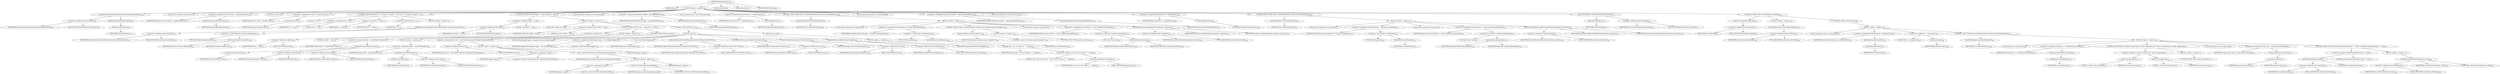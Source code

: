 digraph "initializeProject" {  
"267" [label = <(METHOD,initializeProject)<SUB>208</SUB>> ]
"6" [label = <(PARAM,this)<SUB>208</SUB>> ]
"268" [label = <(BLOCK,&lt;empty&gt;,&lt;empty&gt;)<SUB>208</SUB>> ]
"269" [label = <(setInputHandler,setInputHandler(getProject().getInputHandler()))<SUB>209</SUB>> ]
"270" [label = <(&lt;operator&gt;.fieldAccess,this.newProject)<SUB>209</SUB>> ]
"271" [label = <(IDENTIFIER,this,setInputHandler(getProject().getInputHandler()))<SUB>209</SUB>> ]
"272" [label = <(FIELD_IDENTIFIER,newProject,newProject)<SUB>209</SUB>> ]
"273" [label = <(getInputHandler,getInputHandler())<SUB>209</SUB>> ]
"274" [label = <(getProject,getProject())<SUB>209</SUB>> ]
"5" [label = <(IDENTIFIER,this,getProject())<SUB>209</SUB>> ]
"275" [label = <(LOCAL,Vector listeners: java.util.Vector)> ]
"276" [label = <(&lt;operator&gt;.assignment,Vector listeners = getBuildListeners())<SUB>211</SUB>> ]
"277" [label = <(IDENTIFIER,listeners,Vector listeners = getBuildListeners())<SUB>211</SUB>> ]
"278" [label = <(getBuildListeners,getBuildListeners())<SUB>211</SUB>> ]
"279" [label = <(IDENTIFIER,project,getBuildListeners())<SUB>211</SUB>> ]
"280" [label = <(LOCAL,int count: int)> ]
"281" [label = <(&lt;operator&gt;.assignment,int count = listeners.size())<SUB>212</SUB>> ]
"282" [label = <(IDENTIFIER,count,int count = listeners.size())<SUB>212</SUB>> ]
"283" [label = <(size,listeners.size())<SUB>212</SUB>> ]
"284" [label = <(IDENTIFIER,listeners,listeners.size())<SUB>212</SUB>> ]
"285" [label = <(CONTROL_STRUCTURE,for (int i = 0; Some(i &lt; count); i++),for (int i = 0; Some(i &lt; count); i++))<SUB>213</SUB>> ]
"286" [label = <(LOCAL,int i: int)> ]
"287" [label = <(&lt;operator&gt;.assignment,int i = 0)<SUB>213</SUB>> ]
"288" [label = <(IDENTIFIER,i,int i = 0)<SUB>213</SUB>> ]
"289" [label = <(LITERAL,0,int i = 0)<SUB>213</SUB>> ]
"290" [label = <(&lt;operator&gt;.lessThan,i &lt; count)<SUB>213</SUB>> ]
"291" [label = <(IDENTIFIER,i,i &lt; count)<SUB>213</SUB>> ]
"292" [label = <(IDENTIFIER,count,i &lt; count)<SUB>213</SUB>> ]
"293" [label = <(&lt;operator&gt;.postIncrement,i++)<SUB>213</SUB>> ]
"294" [label = <(IDENTIFIER,i,i++)<SUB>213</SUB>> ]
"295" [label = <(BLOCK,&lt;empty&gt;,&lt;empty&gt;)<SUB>213</SUB>> ]
"296" [label = <(addBuildListener,addBuildListener((BuildListener) listeners.elementAt(i)))<SUB>214</SUB>> ]
"297" [label = <(&lt;operator&gt;.fieldAccess,this.newProject)<SUB>214</SUB>> ]
"298" [label = <(IDENTIFIER,this,addBuildListener((BuildListener) listeners.elementAt(i)))<SUB>214</SUB>> ]
"299" [label = <(FIELD_IDENTIFIER,newProject,newProject)<SUB>214</SUB>> ]
"300" [label = <(&lt;operator&gt;.cast,(BuildListener) listeners.elementAt(i))<SUB>214</SUB>> ]
"301" [label = <(TYPE_REF,BuildListener,BuildListener)<SUB>214</SUB>> ]
"302" [label = <(elementAt,listeners.elementAt(i))<SUB>214</SUB>> ]
"303" [label = <(IDENTIFIER,listeners,listeners.elementAt(i))<SUB>214</SUB>> ]
"304" [label = <(IDENTIFIER,i,listeners.elementAt(i))<SUB>214</SUB>> ]
"305" [label = <(CONTROL_STRUCTURE,if (output != null),if (output != null))<SUB>217</SUB>> ]
"306" [label = <(&lt;operator&gt;.notEquals,output != null)<SUB>217</SUB>> ]
"307" [label = <(&lt;operator&gt;.fieldAccess,this.output)<SUB>217</SUB>> ]
"308" [label = <(IDENTIFIER,this,output != null)<SUB>217</SUB>> ]
"309" [label = <(FIELD_IDENTIFIER,output,output)<SUB>217</SUB>> ]
"310" [label = <(LITERAL,null,output != null)<SUB>217</SUB>> ]
"311" [label = <(BLOCK,&lt;empty&gt;,&lt;empty&gt;)<SUB>217</SUB>> ]
"312" [label = <(LOCAL,File outfile: java.io.File)> ]
"313" [label = <(&lt;operator&gt;.assignment,File outfile = null)<SUB>218</SUB>> ]
"314" [label = <(IDENTIFIER,outfile,File outfile = null)<SUB>218</SUB>> ]
"315" [label = <(LITERAL,null,File outfile = null)<SUB>218</SUB>> ]
"316" [label = <(CONTROL_STRUCTURE,if (dir != null),if (dir != null))<SUB>219</SUB>> ]
"317" [label = <(&lt;operator&gt;.notEquals,dir != null)<SUB>219</SUB>> ]
"318" [label = <(&lt;operator&gt;.fieldAccess,this.dir)<SUB>219</SUB>> ]
"319" [label = <(IDENTIFIER,this,dir != null)<SUB>219</SUB>> ]
"320" [label = <(FIELD_IDENTIFIER,dir,dir)<SUB>219</SUB>> ]
"321" [label = <(LITERAL,null,dir != null)<SUB>219</SUB>> ]
"322" [label = <(BLOCK,&lt;empty&gt;,&lt;empty&gt;)<SUB>219</SUB>> ]
"323" [label = <(&lt;operator&gt;.assignment,outfile = resolveFile(dir, output))<SUB>220</SUB>> ]
"324" [label = <(IDENTIFIER,outfile,outfile = resolveFile(dir, output))<SUB>220</SUB>> ]
"325" [label = <(resolveFile,resolveFile(dir, output))<SUB>220</SUB>> ]
"326" [label = <(newFileUtils,newFileUtils())<SUB>220</SUB>> ]
"327" [label = <(IDENTIFIER,FileUtils,newFileUtils())<SUB>220</SUB>> ]
"328" [label = <(&lt;operator&gt;.fieldAccess,this.dir)<SUB>220</SUB>> ]
"329" [label = <(IDENTIFIER,this,resolveFile(dir, output))<SUB>220</SUB>> ]
"330" [label = <(FIELD_IDENTIFIER,dir,dir)<SUB>220</SUB>> ]
"331" [label = <(&lt;operator&gt;.fieldAccess,this.output)<SUB>220</SUB>> ]
"332" [label = <(IDENTIFIER,this,resolveFile(dir, output))<SUB>220</SUB>> ]
"333" [label = <(FIELD_IDENTIFIER,output,output)<SUB>220</SUB>> ]
"334" [label = <(CONTROL_STRUCTURE,else,else)<SUB>221</SUB>> ]
"335" [label = <(BLOCK,&lt;empty&gt;,&lt;empty&gt;)<SUB>221</SUB>> ]
"336" [label = <(&lt;operator&gt;.assignment,outfile = resolveFile(output))<SUB>222</SUB>> ]
"337" [label = <(IDENTIFIER,outfile,outfile = resolveFile(output))<SUB>222</SUB>> ]
"338" [label = <(resolveFile,resolveFile(output))<SUB>222</SUB>> ]
"339" [label = <(getProject,getProject())<SUB>222</SUB>> ]
"7" [label = <(IDENTIFIER,this,getProject())<SUB>222</SUB>> ]
"340" [label = <(&lt;operator&gt;.fieldAccess,this.output)<SUB>222</SUB>> ]
"341" [label = <(IDENTIFIER,this,resolveFile(output))<SUB>222</SUB>> ]
"342" [label = <(FIELD_IDENTIFIER,output,output)<SUB>222</SUB>> ]
"343" [label = <(CONTROL_STRUCTURE,try,try)<SUB>224</SUB>> ]
"344" [label = <(BLOCK,try,try)<SUB>224</SUB>> ]
"345" [label = <(&lt;operator&gt;.assignment,this.out = new PrintStream(new FileOutputStream(outfile)))<SUB>225</SUB>> ]
"346" [label = <(&lt;operator&gt;.fieldAccess,this.out)<SUB>225</SUB>> ]
"347" [label = <(IDENTIFIER,this,this.out = new PrintStream(new FileOutputStream(outfile)))<SUB>225</SUB>> ]
"348" [label = <(FIELD_IDENTIFIER,out,out)<SUB>225</SUB>> ]
"349" [label = <(BLOCK,&lt;empty&gt;,&lt;empty&gt;)<SUB>225</SUB>> ]
"350" [label = <(&lt;operator&gt;.assignment,&lt;empty&gt;)> ]
"351" [label = <(IDENTIFIER,$obj4,&lt;empty&gt;)> ]
"352" [label = <(&lt;operator&gt;.alloc,new PrintStream(new FileOutputStream(outfile)))<SUB>225</SUB>> ]
"353" [label = <(&lt;init&gt;,new PrintStream(new FileOutputStream(outfile)))<SUB>225</SUB>> ]
"354" [label = <(IDENTIFIER,$obj4,new PrintStream(new FileOutputStream(outfile)))> ]
"355" [label = <(BLOCK,&lt;empty&gt;,&lt;empty&gt;)<SUB>225</SUB>> ]
"356" [label = <(&lt;operator&gt;.assignment,&lt;empty&gt;)> ]
"357" [label = <(IDENTIFIER,$obj3,&lt;empty&gt;)> ]
"358" [label = <(&lt;operator&gt;.alloc,new FileOutputStream(outfile))<SUB>225</SUB>> ]
"359" [label = <(&lt;init&gt;,new FileOutputStream(outfile))<SUB>225</SUB>> ]
"360" [label = <(IDENTIFIER,$obj3,new FileOutputStream(outfile))> ]
"361" [label = <(IDENTIFIER,outfile,new FileOutputStream(outfile))<SUB>225</SUB>> ]
"362" [label = <(IDENTIFIER,$obj3,&lt;empty&gt;)> ]
"363" [label = <(IDENTIFIER,$obj4,&lt;empty&gt;)> ]
"9" [label = <(LOCAL,DefaultLogger logger: org.apache.tools.ant.DefaultLogger)> ]
"364" [label = <(&lt;operator&gt;.assignment,DefaultLogger logger = new DefaultLogger())<SUB>226</SUB>> ]
"365" [label = <(IDENTIFIER,logger,DefaultLogger logger = new DefaultLogger())<SUB>226</SUB>> ]
"366" [label = <(&lt;operator&gt;.alloc,new DefaultLogger())<SUB>226</SUB>> ]
"367" [label = <(&lt;init&gt;,new DefaultLogger())<SUB>226</SUB>> ]
"8" [label = <(IDENTIFIER,logger,new DefaultLogger())<SUB>226</SUB>> ]
"368" [label = <(setMessageOutputLevel,setMessageOutputLevel(Project.MSG_INFO))<SUB>227</SUB>> ]
"369" [label = <(IDENTIFIER,logger,setMessageOutputLevel(Project.MSG_INFO))<SUB>227</SUB>> ]
"370" [label = <(&lt;operator&gt;.fieldAccess,Project.MSG_INFO)<SUB>227</SUB>> ]
"371" [label = <(IDENTIFIER,Project,setMessageOutputLevel(Project.MSG_INFO))<SUB>227</SUB>> ]
"372" [label = <(FIELD_IDENTIFIER,MSG_INFO,MSG_INFO)<SUB>227</SUB>> ]
"373" [label = <(setOutputPrintStream,setOutputPrintStream(out))<SUB>228</SUB>> ]
"374" [label = <(IDENTIFIER,logger,setOutputPrintStream(out))<SUB>228</SUB>> ]
"375" [label = <(&lt;operator&gt;.fieldAccess,this.out)<SUB>228</SUB>> ]
"376" [label = <(IDENTIFIER,this,setOutputPrintStream(out))<SUB>228</SUB>> ]
"377" [label = <(FIELD_IDENTIFIER,out,out)<SUB>228</SUB>> ]
"378" [label = <(setErrorPrintStream,setErrorPrintStream(out))<SUB>229</SUB>> ]
"379" [label = <(IDENTIFIER,logger,setErrorPrintStream(out))<SUB>229</SUB>> ]
"380" [label = <(&lt;operator&gt;.fieldAccess,this.out)<SUB>229</SUB>> ]
"381" [label = <(IDENTIFIER,this,setErrorPrintStream(out))<SUB>229</SUB>> ]
"382" [label = <(FIELD_IDENTIFIER,out,out)<SUB>229</SUB>> ]
"383" [label = <(addBuildListener,addBuildListener(logger))<SUB>230</SUB>> ]
"384" [label = <(&lt;operator&gt;.fieldAccess,this.newProject)<SUB>230</SUB>> ]
"385" [label = <(IDENTIFIER,this,addBuildListener(logger))<SUB>230</SUB>> ]
"386" [label = <(FIELD_IDENTIFIER,newProject,newProject)<SUB>230</SUB>> ]
"387" [label = <(IDENTIFIER,logger,addBuildListener(logger))<SUB>230</SUB>> ]
"388" [label = <(BLOCK,catch,catch)> ]
"389" [label = <(BLOCK,&lt;empty&gt;,&lt;empty&gt;)<SUB>231</SUB>> ]
"390" [label = <(log,log(&quot;Ant: Can't set output to &quot; + output))<SUB>232</SUB>> ]
"10" [label = <(IDENTIFIER,this,log(&quot;Ant: Can't set output to &quot; + output))<SUB>232</SUB>> ]
"391" [label = <(&lt;operator&gt;.addition,&quot;Ant: Can't set output to &quot; + output)<SUB>232</SUB>> ]
"392" [label = <(LITERAL,&quot;Ant: Can't set output to &quot;,&quot;Ant: Can't set output to &quot; + output)<SUB>232</SUB>> ]
"393" [label = <(&lt;operator&gt;.fieldAccess,this.output)<SUB>232</SUB>> ]
"394" [label = <(IDENTIFIER,this,&quot;Ant: Can't set output to &quot; + output)<SUB>232</SUB>> ]
"395" [label = <(FIELD_IDENTIFIER,output,output)<SUB>232</SUB>> ]
"396" [label = <(LOCAL,Hashtable taskdefs: java.util.Hashtable)> ]
"397" [label = <(&lt;operator&gt;.assignment,Hashtable taskdefs = getTaskDefinitions())<SUB>236</SUB>> ]
"398" [label = <(IDENTIFIER,taskdefs,Hashtable taskdefs = getTaskDefinitions())<SUB>236</SUB>> ]
"399" [label = <(getTaskDefinitions,getTaskDefinitions())<SUB>236</SUB>> ]
"400" [label = <(IDENTIFIER,project,getTaskDefinitions())<SUB>236</SUB>> ]
"401" [label = <(LOCAL,Enumeration et: java.util.Enumeration)> ]
"402" [label = <(&lt;operator&gt;.assignment,Enumeration et = taskdefs.keys())<SUB>237</SUB>> ]
"403" [label = <(IDENTIFIER,et,Enumeration et = taskdefs.keys())<SUB>237</SUB>> ]
"404" [label = <(keys,taskdefs.keys())<SUB>237</SUB>> ]
"405" [label = <(IDENTIFIER,taskdefs,taskdefs.keys())<SUB>237</SUB>> ]
"406" [label = <(CONTROL_STRUCTURE,while (et.hasMoreElements()),while (et.hasMoreElements()))<SUB>238</SUB>> ]
"407" [label = <(hasMoreElements,et.hasMoreElements())<SUB>238</SUB>> ]
"408" [label = <(IDENTIFIER,et,et.hasMoreElements())<SUB>238</SUB>> ]
"409" [label = <(BLOCK,&lt;empty&gt;,&lt;empty&gt;)<SUB>238</SUB>> ]
"410" [label = <(LOCAL,String taskName: java.lang.String)> ]
"411" [label = <(&lt;operator&gt;.assignment,String taskName = (String) et.nextElement())<SUB>239</SUB>> ]
"412" [label = <(IDENTIFIER,taskName,String taskName = (String) et.nextElement())<SUB>239</SUB>> ]
"413" [label = <(&lt;operator&gt;.cast,(String) et.nextElement())<SUB>239</SUB>> ]
"414" [label = <(TYPE_REF,String,String)<SUB>239</SUB>> ]
"415" [label = <(nextElement,et.nextElement())<SUB>239</SUB>> ]
"416" [label = <(IDENTIFIER,et,et.nextElement())<SUB>239</SUB>> ]
"417" [label = <(CONTROL_STRUCTURE,if (taskName.equals(&quot;property&quot;)),if (taskName.equals(&quot;property&quot;)))<SUB>240</SUB>> ]
"418" [label = <(equals,taskName.equals(&quot;property&quot;))<SUB>240</SUB>> ]
"419" [label = <(IDENTIFIER,taskName,taskName.equals(&quot;property&quot;))<SUB>240</SUB>> ]
"420" [label = <(LITERAL,&quot;property&quot;,taskName.equals(&quot;property&quot;))<SUB>240</SUB>> ]
"421" [label = <(BLOCK,&lt;empty&gt;,&lt;empty&gt;)<SUB>240</SUB>> ]
"422" [label = <(CONTROL_STRUCTURE,continue;,continue;)<SUB>242</SUB>> ]
"423" [label = <(LOCAL,Class taskClass: java.lang.Class)> ]
"424" [label = <(&lt;operator&gt;.assignment,Class taskClass = (Class) taskdefs.get(taskName))<SUB>244</SUB>> ]
"425" [label = <(IDENTIFIER,taskClass,Class taskClass = (Class) taskdefs.get(taskName))<SUB>244</SUB>> ]
"426" [label = <(&lt;operator&gt;.cast,(Class) taskdefs.get(taskName))<SUB>244</SUB>> ]
"427" [label = <(TYPE_REF,Class,Class)<SUB>244</SUB>> ]
"428" [label = <(get,taskdefs.get(taskName))<SUB>244</SUB>> ]
"429" [label = <(IDENTIFIER,taskdefs,taskdefs.get(taskName))<SUB>244</SUB>> ]
"430" [label = <(IDENTIFIER,taskName,taskdefs.get(taskName))<SUB>244</SUB>> ]
"431" [label = <(addTaskDefinition,addTaskDefinition(taskName, taskClass))<SUB>245</SUB>> ]
"432" [label = <(&lt;operator&gt;.fieldAccess,this.newProject)<SUB>245</SUB>> ]
"433" [label = <(IDENTIFIER,this,addTaskDefinition(taskName, taskClass))<SUB>245</SUB>> ]
"434" [label = <(FIELD_IDENTIFIER,newProject,newProject)<SUB>245</SUB>> ]
"435" [label = <(IDENTIFIER,taskName,addTaskDefinition(taskName, taskClass))<SUB>245</SUB>> ]
"436" [label = <(IDENTIFIER,taskClass,addTaskDefinition(taskName, taskClass))<SUB>245</SUB>> ]
"437" [label = <(LOCAL,Hashtable typedefs: java.util.Hashtable)> ]
"438" [label = <(&lt;operator&gt;.assignment,Hashtable typedefs = getDataTypeDefinitions())<SUB>248</SUB>> ]
"439" [label = <(IDENTIFIER,typedefs,Hashtable typedefs = getDataTypeDefinitions())<SUB>248</SUB>> ]
"440" [label = <(getDataTypeDefinitions,getDataTypeDefinitions())<SUB>248</SUB>> ]
"441" [label = <(IDENTIFIER,project,getDataTypeDefinitions())<SUB>248</SUB>> ]
"442" [label = <(LOCAL,Enumeration e: java.util.Enumeration)> ]
"443" [label = <(&lt;operator&gt;.assignment,Enumeration e = typedefs.keys())<SUB>249</SUB>> ]
"444" [label = <(IDENTIFIER,e,Enumeration e = typedefs.keys())<SUB>249</SUB>> ]
"445" [label = <(keys,typedefs.keys())<SUB>249</SUB>> ]
"446" [label = <(IDENTIFIER,typedefs,typedefs.keys())<SUB>249</SUB>> ]
"447" [label = <(CONTROL_STRUCTURE,while (e.hasMoreElements()),while (e.hasMoreElements()))<SUB>250</SUB>> ]
"448" [label = <(hasMoreElements,e.hasMoreElements())<SUB>250</SUB>> ]
"449" [label = <(IDENTIFIER,e,e.hasMoreElements())<SUB>250</SUB>> ]
"450" [label = <(BLOCK,&lt;empty&gt;,&lt;empty&gt;)<SUB>250</SUB>> ]
"451" [label = <(LOCAL,String typeName: java.lang.String)> ]
"452" [label = <(&lt;operator&gt;.assignment,String typeName = (String) e.nextElement())<SUB>251</SUB>> ]
"453" [label = <(IDENTIFIER,typeName,String typeName = (String) e.nextElement())<SUB>251</SUB>> ]
"454" [label = <(&lt;operator&gt;.cast,(String) e.nextElement())<SUB>251</SUB>> ]
"455" [label = <(TYPE_REF,String,String)<SUB>251</SUB>> ]
"456" [label = <(nextElement,e.nextElement())<SUB>251</SUB>> ]
"457" [label = <(IDENTIFIER,e,e.nextElement())<SUB>251</SUB>> ]
"458" [label = <(LOCAL,Class typeClass: java.lang.Class)> ]
"459" [label = <(&lt;operator&gt;.assignment,Class typeClass = (Class) typedefs.get(typeName))<SUB>252</SUB>> ]
"460" [label = <(IDENTIFIER,typeClass,Class typeClass = (Class) typedefs.get(typeName))<SUB>252</SUB>> ]
"461" [label = <(&lt;operator&gt;.cast,(Class) typedefs.get(typeName))<SUB>252</SUB>> ]
"462" [label = <(TYPE_REF,Class,Class)<SUB>252</SUB>> ]
"463" [label = <(get,typedefs.get(typeName))<SUB>252</SUB>> ]
"464" [label = <(IDENTIFIER,typedefs,typedefs.get(typeName))<SUB>252</SUB>> ]
"465" [label = <(IDENTIFIER,typeName,typedefs.get(typeName))<SUB>252</SUB>> ]
"466" [label = <(addDataTypeDefinition,addDataTypeDefinition(typeName, typeClass))<SUB>253</SUB>> ]
"467" [label = <(&lt;operator&gt;.fieldAccess,this.newProject)<SUB>253</SUB>> ]
"468" [label = <(IDENTIFIER,this,addDataTypeDefinition(typeName, typeClass))<SUB>253</SUB>> ]
"469" [label = <(FIELD_IDENTIFIER,newProject,newProject)<SUB>253</SUB>> ]
"470" [label = <(IDENTIFIER,typeName,addDataTypeDefinition(typeName, typeClass))<SUB>253</SUB>> ]
"471" [label = <(IDENTIFIER,typeClass,addDataTypeDefinition(typeName, typeClass))<SUB>253</SUB>> ]
"472" [label = <(copyUserProperties,copyUserProperties(newProject))<SUB>257</SUB>> ]
"473" [label = <(getProject,getProject())<SUB>257</SUB>> ]
"11" [label = <(IDENTIFIER,this,getProject())<SUB>257</SUB>> ]
"474" [label = <(&lt;operator&gt;.fieldAccess,this.newProject)<SUB>257</SUB>> ]
"475" [label = <(IDENTIFIER,this,copyUserProperties(newProject))<SUB>257</SUB>> ]
"476" [label = <(FIELD_IDENTIFIER,newProject,newProject)<SUB>257</SUB>> ]
"477" [label = <(CONTROL_STRUCTURE,if (!inheritAll),if (!inheritAll))<SUB>259</SUB>> ]
"478" [label = <(&lt;operator&gt;.logicalNot,!inheritAll)<SUB>259</SUB>> ]
"479" [label = <(&lt;operator&gt;.fieldAccess,this.inheritAll)<SUB>259</SUB>> ]
"480" [label = <(IDENTIFIER,this,!inheritAll)<SUB>259</SUB>> ]
"481" [label = <(FIELD_IDENTIFIER,inheritAll,inheritAll)<SUB>259</SUB>> ]
"482" [label = <(BLOCK,&lt;empty&gt;,&lt;empty&gt;)<SUB>259</SUB>> ]
"483" [label = <(setSystemProperties,setSystemProperties())<SUB>262</SUB>> ]
"484" [label = <(&lt;operator&gt;.fieldAccess,this.newProject)<SUB>262</SUB>> ]
"485" [label = <(IDENTIFIER,this,setSystemProperties())<SUB>262</SUB>> ]
"486" [label = <(FIELD_IDENTIFIER,newProject,newProject)<SUB>262</SUB>> ]
"487" [label = <(CONTROL_STRUCTURE,else,else)<SUB>264</SUB>> ]
"488" [label = <(BLOCK,&lt;empty&gt;,&lt;empty&gt;)<SUB>264</SUB>> ]
"489" [label = <(LOCAL,Hashtable props: java.util.Hashtable)> ]
"490" [label = <(&lt;operator&gt;.assignment,Hashtable props = getProperties())<SUB>267</SUB>> ]
"491" [label = <(IDENTIFIER,props,Hashtable props = getProperties())<SUB>267</SUB>> ]
"492" [label = <(getProperties,getProperties())<SUB>267</SUB>> ]
"493" [label = <(getProject,getProject())<SUB>267</SUB>> ]
"12" [label = <(IDENTIFIER,this,getProject())<SUB>267</SUB>> ]
"494" [label = <(&lt;operator&gt;.assignment,e = props.keys())<SUB>268</SUB>> ]
"495" [label = <(IDENTIFIER,e,e = props.keys())<SUB>268</SUB>> ]
"496" [label = <(keys,props.keys())<SUB>268</SUB>> ]
"497" [label = <(IDENTIFIER,props,props.keys())<SUB>268</SUB>> ]
"498" [label = <(CONTROL_STRUCTURE,while (e.hasMoreElements()),while (e.hasMoreElements()))<SUB>269</SUB>> ]
"499" [label = <(hasMoreElements,e.hasMoreElements())<SUB>269</SUB>> ]
"500" [label = <(IDENTIFIER,e,e.hasMoreElements())<SUB>269</SUB>> ]
"501" [label = <(BLOCK,&lt;empty&gt;,&lt;empty&gt;)<SUB>269</SUB>> ]
"502" [label = <(LOCAL,String arg: java.lang.String)> ]
"503" [label = <(&lt;operator&gt;.assignment,String arg = e.nextElement().toString())<SUB>270</SUB>> ]
"504" [label = <(IDENTIFIER,arg,String arg = e.nextElement().toString())<SUB>270</SUB>> ]
"505" [label = <(toString,e.nextElement().toString())<SUB>270</SUB>> ]
"506" [label = <(nextElement,e.nextElement())<SUB>270</SUB>> ]
"507" [label = <(IDENTIFIER,e,e.nextElement())<SUB>270</SUB>> ]
"508" [label = <(CONTROL_STRUCTURE,if (&quot;basedir&quot;.equals(arg) || &quot;ant.file&quot;.equals(arg)),if (&quot;basedir&quot;.equals(arg) || &quot;ant.file&quot;.equals(arg)))<SUB>271</SUB>> ]
"509" [label = <(&lt;operator&gt;.logicalOr,&quot;basedir&quot;.equals(arg) || &quot;ant.file&quot;.equals(arg))<SUB>271</SUB>> ]
"510" [label = <(equals,this.equals(arg))<SUB>271</SUB>> ]
"511" [label = <(LITERAL,&quot;basedir&quot;,this.equals(arg))<SUB>271</SUB>> ]
"512" [label = <(IDENTIFIER,arg,this.equals(arg))<SUB>271</SUB>> ]
"513" [label = <(equals,this.equals(arg))<SUB>271</SUB>> ]
"514" [label = <(LITERAL,&quot;ant.file&quot;,this.equals(arg))<SUB>271</SUB>> ]
"515" [label = <(IDENTIFIER,arg,this.equals(arg))<SUB>271</SUB>> ]
"516" [label = <(BLOCK,&lt;empty&gt;,&lt;empty&gt;)<SUB>271</SUB>> ]
"517" [label = <(CONTROL_STRUCTURE,continue;,continue;)<SUB>273</SUB>> ]
"518" [label = <(LOCAL,String value: java.lang.String)> ]
"519" [label = <(&lt;operator&gt;.assignment,String value = props.get(arg).toString())<SUB>276</SUB>> ]
"520" [label = <(IDENTIFIER,value,String value = props.get(arg).toString())<SUB>276</SUB>> ]
"521" [label = <(toString,props.get(arg).toString())<SUB>276</SUB>> ]
"522" [label = <(get,props.get(arg))<SUB>276</SUB>> ]
"523" [label = <(IDENTIFIER,props,props.get(arg))<SUB>276</SUB>> ]
"524" [label = <(IDENTIFIER,arg,props.get(arg))<SUB>276</SUB>> ]
"525" [label = <(CONTROL_STRUCTURE,if (newProject.getProperty(arg) == null),if (newProject.getProperty(arg) == null))<SUB>278</SUB>> ]
"526" [label = <(&lt;operator&gt;.equals,newProject.getProperty(arg) == null)<SUB>278</SUB>> ]
"527" [label = <(getProperty,getProperty(arg))<SUB>278</SUB>> ]
"528" [label = <(&lt;operator&gt;.fieldAccess,this.newProject)<SUB>278</SUB>> ]
"529" [label = <(IDENTIFIER,this,getProperty(arg))<SUB>278</SUB>> ]
"530" [label = <(FIELD_IDENTIFIER,newProject,newProject)<SUB>278</SUB>> ]
"531" [label = <(IDENTIFIER,arg,getProperty(arg))<SUB>278</SUB>> ]
"532" [label = <(LITERAL,null,newProject.getProperty(arg) == null)<SUB>278</SUB>> ]
"533" [label = <(BLOCK,&lt;empty&gt;,&lt;empty&gt;)<SUB>278</SUB>> ]
"534" [label = <(setNewProperty,setNewProperty(arg, value))<SUB>280</SUB>> ]
"535" [label = <(&lt;operator&gt;.fieldAccess,this.newProject)<SUB>280</SUB>> ]
"536" [label = <(IDENTIFIER,this,setNewProperty(arg, value))<SUB>280</SUB>> ]
"537" [label = <(FIELD_IDENTIFIER,newProject,newProject)<SUB>280</SUB>> ]
"538" [label = <(IDENTIFIER,arg,setNewProperty(arg, value))<SUB>280</SUB>> ]
"539" [label = <(IDENTIFIER,value,setNewProperty(arg, value))<SUB>280</SUB>> ]
"540" [label = <(MODIFIER,PRIVATE)> ]
"541" [label = <(MODIFIER,VIRTUAL)> ]
"542" [label = <(METHOD_RETURN,void)<SUB>208</SUB>> ]
  "267" -> "6" 
  "267" -> "268" 
  "267" -> "540" 
  "267" -> "541" 
  "267" -> "542" 
  "268" -> "269" 
  "268" -> "275" 
  "268" -> "276" 
  "268" -> "280" 
  "268" -> "281" 
  "268" -> "285" 
  "268" -> "305" 
  "268" -> "396" 
  "268" -> "397" 
  "268" -> "401" 
  "268" -> "402" 
  "268" -> "406" 
  "268" -> "437" 
  "268" -> "438" 
  "268" -> "442" 
  "268" -> "443" 
  "268" -> "447" 
  "268" -> "472" 
  "268" -> "477" 
  "269" -> "270" 
  "269" -> "273" 
  "270" -> "271" 
  "270" -> "272" 
  "273" -> "274" 
  "274" -> "5" 
  "276" -> "277" 
  "276" -> "278" 
  "278" -> "279" 
  "281" -> "282" 
  "281" -> "283" 
  "283" -> "284" 
  "285" -> "286" 
  "285" -> "287" 
  "285" -> "290" 
  "285" -> "293" 
  "285" -> "295" 
  "287" -> "288" 
  "287" -> "289" 
  "290" -> "291" 
  "290" -> "292" 
  "293" -> "294" 
  "295" -> "296" 
  "296" -> "297" 
  "296" -> "300" 
  "297" -> "298" 
  "297" -> "299" 
  "300" -> "301" 
  "300" -> "302" 
  "302" -> "303" 
  "302" -> "304" 
  "305" -> "306" 
  "305" -> "311" 
  "306" -> "307" 
  "306" -> "310" 
  "307" -> "308" 
  "307" -> "309" 
  "311" -> "312" 
  "311" -> "313" 
  "311" -> "316" 
  "311" -> "343" 
  "313" -> "314" 
  "313" -> "315" 
  "316" -> "317" 
  "316" -> "322" 
  "316" -> "334" 
  "317" -> "318" 
  "317" -> "321" 
  "318" -> "319" 
  "318" -> "320" 
  "322" -> "323" 
  "323" -> "324" 
  "323" -> "325" 
  "325" -> "326" 
  "325" -> "328" 
  "325" -> "331" 
  "326" -> "327" 
  "328" -> "329" 
  "328" -> "330" 
  "331" -> "332" 
  "331" -> "333" 
  "334" -> "335" 
  "335" -> "336" 
  "336" -> "337" 
  "336" -> "338" 
  "338" -> "339" 
  "338" -> "340" 
  "339" -> "7" 
  "340" -> "341" 
  "340" -> "342" 
  "343" -> "344" 
  "343" -> "388" 
  "344" -> "345" 
  "344" -> "9" 
  "344" -> "364" 
  "344" -> "367" 
  "344" -> "368" 
  "344" -> "373" 
  "344" -> "378" 
  "344" -> "383" 
  "345" -> "346" 
  "345" -> "349" 
  "346" -> "347" 
  "346" -> "348" 
  "349" -> "350" 
  "349" -> "353" 
  "349" -> "363" 
  "350" -> "351" 
  "350" -> "352" 
  "353" -> "354" 
  "353" -> "355" 
  "355" -> "356" 
  "355" -> "359" 
  "355" -> "362" 
  "356" -> "357" 
  "356" -> "358" 
  "359" -> "360" 
  "359" -> "361" 
  "364" -> "365" 
  "364" -> "366" 
  "367" -> "8" 
  "368" -> "369" 
  "368" -> "370" 
  "370" -> "371" 
  "370" -> "372" 
  "373" -> "374" 
  "373" -> "375" 
  "375" -> "376" 
  "375" -> "377" 
  "378" -> "379" 
  "378" -> "380" 
  "380" -> "381" 
  "380" -> "382" 
  "383" -> "384" 
  "383" -> "387" 
  "384" -> "385" 
  "384" -> "386" 
  "388" -> "389" 
  "389" -> "390" 
  "390" -> "10" 
  "390" -> "391" 
  "391" -> "392" 
  "391" -> "393" 
  "393" -> "394" 
  "393" -> "395" 
  "397" -> "398" 
  "397" -> "399" 
  "399" -> "400" 
  "402" -> "403" 
  "402" -> "404" 
  "404" -> "405" 
  "406" -> "407" 
  "406" -> "409" 
  "407" -> "408" 
  "409" -> "410" 
  "409" -> "411" 
  "409" -> "417" 
  "409" -> "423" 
  "409" -> "424" 
  "409" -> "431" 
  "411" -> "412" 
  "411" -> "413" 
  "413" -> "414" 
  "413" -> "415" 
  "415" -> "416" 
  "417" -> "418" 
  "417" -> "421" 
  "418" -> "419" 
  "418" -> "420" 
  "421" -> "422" 
  "424" -> "425" 
  "424" -> "426" 
  "426" -> "427" 
  "426" -> "428" 
  "428" -> "429" 
  "428" -> "430" 
  "431" -> "432" 
  "431" -> "435" 
  "431" -> "436" 
  "432" -> "433" 
  "432" -> "434" 
  "438" -> "439" 
  "438" -> "440" 
  "440" -> "441" 
  "443" -> "444" 
  "443" -> "445" 
  "445" -> "446" 
  "447" -> "448" 
  "447" -> "450" 
  "448" -> "449" 
  "450" -> "451" 
  "450" -> "452" 
  "450" -> "458" 
  "450" -> "459" 
  "450" -> "466" 
  "452" -> "453" 
  "452" -> "454" 
  "454" -> "455" 
  "454" -> "456" 
  "456" -> "457" 
  "459" -> "460" 
  "459" -> "461" 
  "461" -> "462" 
  "461" -> "463" 
  "463" -> "464" 
  "463" -> "465" 
  "466" -> "467" 
  "466" -> "470" 
  "466" -> "471" 
  "467" -> "468" 
  "467" -> "469" 
  "472" -> "473" 
  "472" -> "474" 
  "473" -> "11" 
  "474" -> "475" 
  "474" -> "476" 
  "477" -> "478" 
  "477" -> "482" 
  "477" -> "487" 
  "478" -> "479" 
  "479" -> "480" 
  "479" -> "481" 
  "482" -> "483" 
  "483" -> "484" 
  "484" -> "485" 
  "484" -> "486" 
  "487" -> "488" 
  "488" -> "489" 
  "488" -> "490" 
  "488" -> "494" 
  "488" -> "498" 
  "490" -> "491" 
  "490" -> "492" 
  "492" -> "493" 
  "493" -> "12" 
  "494" -> "495" 
  "494" -> "496" 
  "496" -> "497" 
  "498" -> "499" 
  "498" -> "501" 
  "499" -> "500" 
  "501" -> "502" 
  "501" -> "503" 
  "501" -> "508" 
  "501" -> "518" 
  "501" -> "519" 
  "501" -> "525" 
  "503" -> "504" 
  "503" -> "505" 
  "505" -> "506" 
  "506" -> "507" 
  "508" -> "509" 
  "508" -> "516" 
  "509" -> "510" 
  "509" -> "513" 
  "510" -> "511" 
  "510" -> "512" 
  "513" -> "514" 
  "513" -> "515" 
  "516" -> "517" 
  "519" -> "520" 
  "519" -> "521" 
  "521" -> "522" 
  "522" -> "523" 
  "522" -> "524" 
  "525" -> "526" 
  "525" -> "533" 
  "526" -> "527" 
  "526" -> "532" 
  "527" -> "528" 
  "527" -> "531" 
  "528" -> "529" 
  "528" -> "530" 
  "533" -> "534" 
  "534" -> "535" 
  "534" -> "538" 
  "534" -> "539" 
  "535" -> "536" 
  "535" -> "537" 
}
